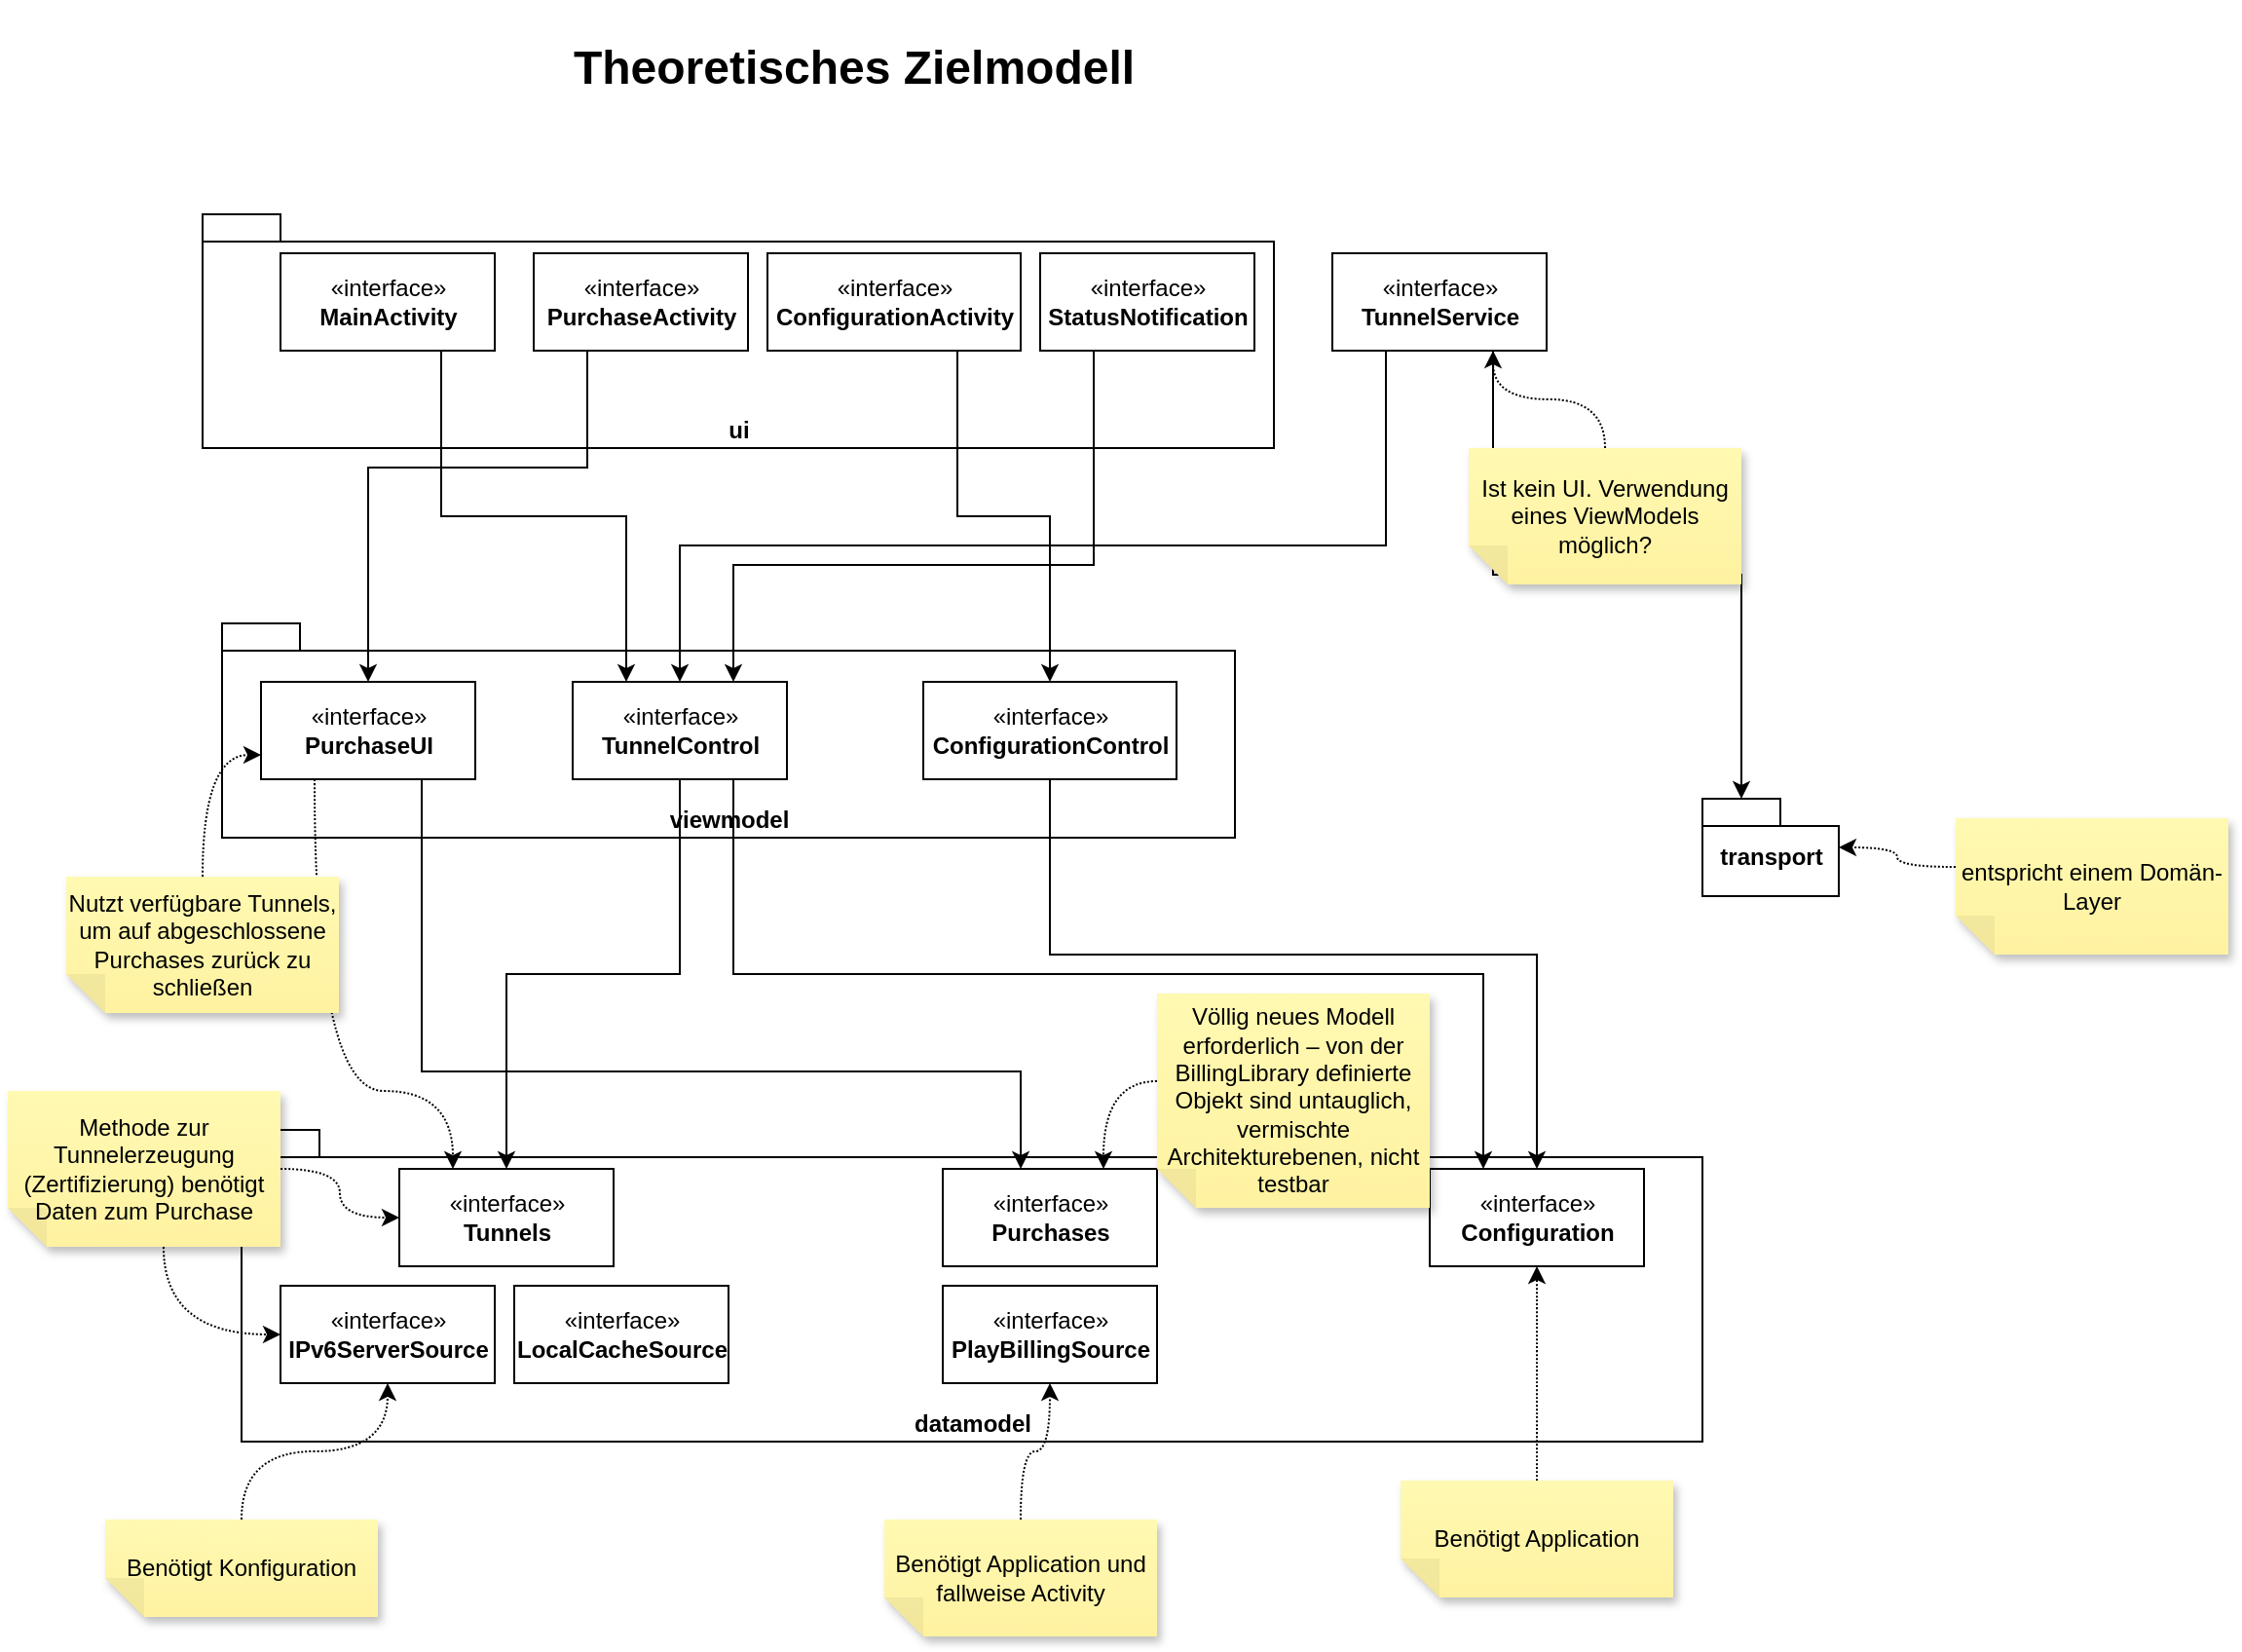 <mxfile version="20.2.8" type="github">
  <diagram id="o7I3N-o217Z4OOPUDSwU" name="Seite-1">
    <mxGraphModel dx="1722" dy="1681" grid="1" gridSize="10" guides="1" tooltips="1" connect="1" arrows="1" fold="1" page="1" pageScale="1" pageWidth="827" pageHeight="1169" math="0" shadow="0">
      <root>
        <mxCell id="0" />
        <mxCell id="1" parent="0" />
        <mxCell id="dw6TT80Dy1lUU0UcYl-6-1" value="&lt;div&gt;datamodel&lt;/div&gt;" style="shape=folder;fontStyle=1;spacingTop=10;tabWidth=40;tabHeight=14;tabPosition=left;html=1;verticalAlign=bottom;" parent="1" vertex="1">
          <mxGeometry x="100" y="160" width="750" height="160" as="geometry" />
        </mxCell>
        <mxCell id="dw6TT80Dy1lUU0UcYl-6-2" value="&lt;div&gt;«interface»&lt;b&gt;&lt;br&gt;&lt;/b&gt;&lt;/div&gt;&lt;div&gt;&lt;b&gt;Tunnels&lt;/b&gt;&lt;/div&gt;" style="html=1;" parent="1" vertex="1">
          <mxGeometry x="181" y="180" width="110" height="50" as="geometry" />
        </mxCell>
        <mxCell id="dw6TT80Dy1lUU0UcYl-6-3" value="&lt;div&gt;«interface»&lt;b&gt;&lt;br&gt;&lt;/b&gt;&lt;/div&gt;&lt;div&gt;&lt;b&gt;Purchases&lt;/b&gt;&lt;/div&gt;" style="html=1;" parent="1" vertex="1">
          <mxGeometry x="460" y="180" width="110" height="50" as="geometry" />
        </mxCell>
        <mxCell id="dw6TT80Dy1lUU0UcYl-6-4" value="viewmodel" style="shape=folder;fontStyle=1;spacingTop=10;tabWidth=40;tabHeight=14;tabPosition=left;html=1;verticalAlign=bottom;" parent="1" vertex="1">
          <mxGeometry x="90" y="-100" width="520" height="110" as="geometry" />
        </mxCell>
        <mxCell id="dw6TT80Dy1lUU0UcYl-6-18" style="edgeStyle=orthogonalEdgeStyle;rounded=0;orthogonalLoop=1;jettySize=auto;html=1;exitX=0.75;exitY=1;exitDx=0;exitDy=0;entryX=0.364;entryY=0;entryDx=0;entryDy=0;entryPerimeter=0;" parent="1" source="dw6TT80Dy1lUU0UcYl-6-5" target="dw6TT80Dy1lUU0UcYl-6-3" edge="1">
          <mxGeometry relative="1" as="geometry">
            <Array as="points">
              <mxPoint x="193" y="130" />
              <mxPoint x="500" y="130" />
            </Array>
          </mxGeometry>
        </mxCell>
        <mxCell id="dw6TT80Dy1lUU0UcYl-6-19" style="edgeStyle=orthogonalEdgeStyle;orthogonalLoop=1;jettySize=auto;html=1;exitX=0.25;exitY=1;exitDx=0;exitDy=0;entryX=0.25;entryY=0;entryDx=0;entryDy=0;curved=1;dashed=1;dashPattern=1 1;" parent="1" source="dw6TT80Dy1lUU0UcYl-6-5" target="dw6TT80Dy1lUU0UcYl-6-2" edge="1">
          <mxGeometry relative="1" as="geometry">
            <Array as="points">
              <mxPoint x="138" y="140" />
              <mxPoint x="209" y="140" />
            </Array>
          </mxGeometry>
        </mxCell>
        <mxCell id="dw6TT80Dy1lUU0UcYl-6-5" value="&lt;div&gt;«interface»&lt;b&gt;&lt;br&gt;&lt;/b&gt;&lt;/div&gt;&lt;div&gt;&lt;b&gt;PurchaseUI&lt;/b&gt;&lt;/div&gt;" style="html=1;" parent="1" vertex="1">
          <mxGeometry x="110" y="-70" width="110" height="50" as="geometry" />
        </mxCell>
        <mxCell id="dw6TT80Dy1lUU0UcYl-6-16" style="edgeStyle=orthogonalEdgeStyle;rounded=0;orthogonalLoop=1;jettySize=auto;html=1;exitX=0.5;exitY=1;exitDx=0;exitDy=0;" parent="1" source="dw6TT80Dy1lUU0UcYl-6-6" target="dw6TT80Dy1lUU0UcYl-6-2" edge="1">
          <mxGeometry relative="1" as="geometry" />
        </mxCell>
        <mxCell id="dw6TT80Dy1lUU0UcYl-6-17" style="edgeStyle=orthogonalEdgeStyle;rounded=0;orthogonalLoop=1;jettySize=auto;html=1;exitX=0.75;exitY=1;exitDx=0;exitDy=0;entryX=0.25;entryY=0;entryDx=0;entryDy=0;" parent="1" source="dw6TT80Dy1lUU0UcYl-6-6" target="dw6TT80Dy1lUU0UcYl-6-14" edge="1">
          <mxGeometry relative="1" as="geometry" />
        </mxCell>
        <mxCell id="dw6TT80Dy1lUU0UcYl-6-6" value="&lt;div&gt;«interface»&lt;b&gt;&lt;br&gt;&lt;/b&gt;&lt;/div&gt;&lt;div&gt;&lt;b&gt;TunnelControl&lt;/b&gt;&lt;/div&gt;" style="html=1;" parent="1" vertex="1">
          <mxGeometry x="270" y="-70" width="110" height="50" as="geometry" />
        </mxCell>
        <mxCell id="dw6TT80Dy1lUU0UcYl-6-7" value="ui" style="shape=folder;fontStyle=1;spacingTop=10;tabWidth=40;tabHeight=14;tabPosition=left;html=1;verticalAlign=bottom;" parent="1" vertex="1">
          <mxGeometry x="80" y="-310" width="550" height="120" as="geometry" />
        </mxCell>
        <mxCell id="dw6TT80Dy1lUU0UcYl-6-21" style="edgeStyle=orthogonalEdgeStyle;rounded=0;orthogonalLoop=1;jettySize=auto;html=1;exitX=0.25;exitY=1;exitDx=0;exitDy=0;entryX=0.5;entryY=0;entryDx=0;entryDy=0;" parent="1" source="dw6TT80Dy1lUU0UcYl-6-8" target="dw6TT80Dy1lUU0UcYl-6-5" edge="1">
          <mxGeometry relative="1" as="geometry">
            <Array as="points">
              <mxPoint x="278" y="-180" />
              <mxPoint x="165" y="-180" />
            </Array>
          </mxGeometry>
        </mxCell>
        <mxCell id="dw6TT80Dy1lUU0UcYl-6-8" value="&lt;div&gt;«interface»&lt;b&gt;&lt;br&gt;&lt;/b&gt;&lt;/div&gt;&lt;div&gt;&lt;b&gt;PurchaseActivity&lt;/b&gt;&lt;/div&gt;" style="html=1;" parent="1" vertex="1">
          <mxGeometry x="250" y="-290" width="110" height="50" as="geometry" />
        </mxCell>
        <mxCell id="dw6TT80Dy1lUU0UcYl-6-20" style="edgeStyle=orthogonalEdgeStyle;rounded=0;orthogonalLoop=1;jettySize=auto;html=1;exitX=0.75;exitY=1;exitDx=0;exitDy=0;entryX=0.25;entryY=0;entryDx=0;entryDy=0;" parent="1" source="dw6TT80Dy1lUU0UcYl-6-9" target="dw6TT80Dy1lUU0UcYl-6-6" edge="1">
          <mxGeometry relative="1" as="geometry" />
        </mxCell>
        <mxCell id="dw6TT80Dy1lUU0UcYl-6-9" value="&lt;div&gt;«interface»&lt;b&gt;&lt;br&gt;&lt;/b&gt;&lt;/div&gt;&lt;div&gt;&lt;b&gt;MainActivity&lt;/b&gt;&lt;/div&gt;" style="html=1;" parent="1" vertex="1">
          <mxGeometry x="120" y="-290" width="110" height="50" as="geometry" />
        </mxCell>
        <mxCell id="dw6TT80Dy1lUU0UcYl-6-22" style="edgeStyle=orthogonalEdgeStyle;rounded=0;orthogonalLoop=1;jettySize=auto;html=1;exitX=0.75;exitY=1;exitDx=0;exitDy=0;" parent="1" source="dw6TT80Dy1lUU0UcYl-6-10" target="dw6TT80Dy1lUU0UcYl-6-13" edge="1">
          <mxGeometry relative="1" as="geometry" />
        </mxCell>
        <mxCell id="dw6TT80Dy1lUU0UcYl-6-10" value="&lt;div&gt;«interface»&lt;b&gt;&lt;br&gt;&lt;/b&gt;&lt;/div&gt;&lt;div&gt;&lt;b&gt;ConfigurationActivity&lt;/b&gt;&lt;/div&gt;" style="html=1;" parent="1" vertex="1">
          <mxGeometry x="370" y="-290" width="130" height="50" as="geometry" />
        </mxCell>
        <mxCell id="dw6TT80Dy1lUU0UcYl-6-23" style="edgeStyle=orthogonalEdgeStyle;rounded=0;orthogonalLoop=1;jettySize=auto;html=1;exitX=0.25;exitY=1;exitDx=0;exitDy=0;entryX=0.5;entryY=0;entryDx=0;entryDy=0;" parent="1" source="dw6TT80Dy1lUU0UcYl-6-11" target="dw6TT80Dy1lUU0UcYl-6-6" edge="1">
          <mxGeometry relative="1" as="geometry">
            <Array as="points">
              <mxPoint x="688" y="-140" />
              <mxPoint x="325" y="-140" />
            </Array>
          </mxGeometry>
        </mxCell>
        <mxCell id="wWkgI44ohLUWY7jAjasu-2" style="edgeStyle=orthogonalEdgeStyle;rounded=0;orthogonalLoop=1;jettySize=auto;html=1;exitX=0.75;exitY=1;exitDx=0;exitDy=0;entryX=0;entryY=0;entryDx=20;entryDy=0;entryPerimeter=0;" edge="1" parent="1" source="dw6TT80Dy1lUU0UcYl-6-11" target="wWkgI44ohLUWY7jAjasu-1">
          <mxGeometry relative="1" as="geometry" />
        </mxCell>
        <mxCell id="dw6TT80Dy1lUU0UcYl-6-11" value="&lt;div&gt;«interface»&lt;b&gt;&lt;br&gt;&lt;/b&gt;&lt;/div&gt;&lt;div&gt;&lt;b&gt;TunnelService&lt;/b&gt;&lt;/div&gt;" style="html=1;" parent="1" vertex="1">
          <mxGeometry x="660" y="-290" width="110" height="50" as="geometry" />
        </mxCell>
        <mxCell id="dw6TT80Dy1lUU0UcYl-6-24" style="edgeStyle=orthogonalEdgeStyle;rounded=0;orthogonalLoop=1;jettySize=auto;html=1;exitX=0.25;exitY=1;exitDx=0;exitDy=0;entryX=0.75;entryY=0;entryDx=0;entryDy=0;" parent="1" source="dw6TT80Dy1lUU0UcYl-6-12" target="dw6TT80Dy1lUU0UcYl-6-6" edge="1">
          <mxGeometry relative="1" as="geometry">
            <Array as="points">
              <mxPoint x="538" y="-130" />
              <mxPoint x="353" y="-130" />
            </Array>
          </mxGeometry>
        </mxCell>
        <mxCell id="dw6TT80Dy1lUU0UcYl-6-12" value="&lt;div&gt;«interface»&lt;b&gt;&lt;br&gt;&lt;/b&gt;&lt;/div&gt;&lt;div&gt;&lt;b&gt;StatusNotification&lt;/b&gt;&lt;/div&gt;" style="html=1;" parent="1" vertex="1">
          <mxGeometry x="510" y="-290" width="110" height="50" as="geometry" />
        </mxCell>
        <mxCell id="dw6TT80Dy1lUU0UcYl-6-15" style="edgeStyle=orthogonalEdgeStyle;rounded=0;orthogonalLoop=1;jettySize=auto;html=1;exitX=0.5;exitY=1;exitDx=0;exitDy=0;" parent="1" source="dw6TT80Dy1lUU0UcYl-6-13" target="dw6TT80Dy1lUU0UcYl-6-14" edge="1">
          <mxGeometry relative="1" as="geometry">
            <Array as="points">
              <mxPoint x="515" y="70" />
              <mxPoint x="765" y="70" />
            </Array>
          </mxGeometry>
        </mxCell>
        <mxCell id="dw6TT80Dy1lUU0UcYl-6-13" value="&lt;div&gt;«interface»&lt;b&gt;&lt;br&gt;&lt;/b&gt;&lt;/div&gt;&lt;div&gt;&lt;b&gt;ConfigurationControl&lt;/b&gt;&lt;/div&gt;" style="html=1;" parent="1" vertex="1">
          <mxGeometry x="450" y="-70" width="130" height="50" as="geometry" />
        </mxCell>
        <mxCell id="dw6TT80Dy1lUU0UcYl-6-14" value="&lt;div&gt;«interface»&lt;/div&gt;&lt;div&gt;&lt;b&gt;Configuration&lt;/b&gt;&lt;/div&gt;" style="html=1;" parent="1" vertex="1">
          <mxGeometry x="710" y="180" width="110" height="50" as="geometry" />
        </mxCell>
        <mxCell id="dw6TT80Dy1lUU0UcYl-6-25" value="&lt;h1&gt;Theoretisches Zielmodell&lt;/h1&gt;" style="text;html=1;resizable=0;autosize=1;align=center;verticalAlign=middle;points=[];fillColor=none;strokeColor=none;rounded=0;" parent="1" vertex="1">
          <mxGeometry x="259" y="-420" width="310" height="70" as="geometry" />
        </mxCell>
        <mxCell id="LbMioLLAjc6GTvGRFVWS-1" value="&lt;div&gt;«interface»&lt;/div&gt;&lt;div&gt;&lt;b&gt;PlayBillingSource&lt;/b&gt;&lt;br&gt;&lt;/div&gt;" style="html=1;" parent="1" vertex="1">
          <mxGeometry x="460" y="240" width="110" height="50" as="geometry" />
        </mxCell>
        <mxCell id="LbMioLLAjc6GTvGRFVWS-2" value="&lt;div&gt;«interface»&lt;/div&gt;&lt;div&gt;&lt;b&gt;IPv6ServerSource&lt;/b&gt;&lt;br&gt;&lt;/div&gt;" style="html=1;" parent="1" vertex="1">
          <mxGeometry x="120" y="240" width="110" height="50" as="geometry" />
        </mxCell>
        <mxCell id="LbMioLLAjc6GTvGRFVWS-3" value="&lt;div&gt;«interface»&lt;/div&gt;&lt;div&gt;&lt;b&gt;LocalCacheSource&lt;/b&gt;&lt;br&gt;&lt;/div&gt;" style="html=1;" parent="1" vertex="1">
          <mxGeometry x="240" y="240" width="110" height="50" as="geometry" />
        </mxCell>
        <mxCell id="LbMioLLAjc6GTvGRFVWS-5" style="edgeStyle=orthogonalEdgeStyle;orthogonalLoop=1;jettySize=auto;html=1;exitX=0.5;exitY=1;exitDx=0;exitDy=0;exitPerimeter=0;curved=1;dashed=1;dashPattern=1 1;" parent="1" source="LbMioLLAjc6GTvGRFVWS-4" target="LbMioLLAjc6GTvGRFVWS-2" edge="1">
          <mxGeometry relative="1" as="geometry" />
        </mxCell>
        <mxCell id="LbMioLLAjc6GTvGRFVWS-4" value="Benötigt Konfiguration" style="shape=note;whiteSpace=wrap;html=1;backgroundOutline=1;fontColor=#000000;darkOpacity=0.05;fillColor=#FFF9B2;strokeColor=none;fillStyle=solid;direction=west;gradientDirection=north;gradientColor=#FFF2A1;shadow=1;size=20;pointerEvents=1;" parent="1" vertex="1">
          <mxGeometry x="30" y="360" width="140" height="50" as="geometry" />
        </mxCell>
        <mxCell id="LbMioLLAjc6GTvGRFVWS-7" style="edgeStyle=orthogonalEdgeStyle;orthogonalLoop=1;jettySize=auto;html=1;exitX=0.5;exitY=1;exitDx=0;exitDy=0;exitPerimeter=0;curved=1;dashed=1;dashPattern=1 1;" parent="1" source="LbMioLLAjc6GTvGRFVWS-6" target="LbMioLLAjc6GTvGRFVWS-1" edge="1">
          <mxGeometry relative="1" as="geometry" />
        </mxCell>
        <mxCell id="LbMioLLAjc6GTvGRFVWS-6" value="Benötigt Application und fallweise Activity" style="shape=note;whiteSpace=wrap;html=1;backgroundOutline=1;fontColor=#000000;darkOpacity=0.05;fillColor=#FFF9B2;strokeColor=none;fillStyle=solid;direction=west;gradientDirection=north;gradientColor=#FFF2A1;shadow=1;size=20;pointerEvents=1;" parent="1" vertex="1">
          <mxGeometry x="430" y="360" width="140" height="60" as="geometry" />
        </mxCell>
        <mxCell id="LbMioLLAjc6GTvGRFVWS-9" style="edgeStyle=orthogonalEdgeStyle;orthogonalLoop=1;jettySize=auto;html=1;exitX=0.5;exitY=1;exitDx=0;exitDy=0;exitPerimeter=0;curved=1;dashed=1;dashPattern=1 1;" parent="1" source="LbMioLLAjc6GTvGRFVWS-8" target="dw6TT80Dy1lUU0UcYl-6-14" edge="1">
          <mxGeometry relative="1" as="geometry" />
        </mxCell>
        <mxCell id="LbMioLLAjc6GTvGRFVWS-8" value="Benötigt Application" style="shape=note;whiteSpace=wrap;html=1;backgroundOutline=1;fontColor=#000000;darkOpacity=0.05;fillColor=#FFF9B2;strokeColor=none;fillStyle=solid;direction=west;gradientDirection=north;gradientColor=#FFF2A1;shadow=1;size=20;pointerEvents=1;" parent="1" vertex="1">
          <mxGeometry x="695" y="340" width="140" height="60" as="geometry" />
        </mxCell>
        <mxCell id="LbMioLLAjc6GTvGRFVWS-11" style="edgeStyle=orthogonalEdgeStyle;orthogonalLoop=1;jettySize=auto;html=1;exitX=0.5;exitY=1;exitDx=0;exitDy=0;exitPerimeter=0;entryX=0;entryY=0.75;entryDx=0;entryDy=0;curved=1;dashed=1;dashPattern=1 1;" parent="1" source="LbMioLLAjc6GTvGRFVWS-10" target="dw6TT80Dy1lUU0UcYl-6-5" edge="1">
          <mxGeometry relative="1" as="geometry" />
        </mxCell>
        <mxCell id="LbMioLLAjc6GTvGRFVWS-10" value="Nutzt verfügbare Tunnels, um auf abgeschlossene Purchases zurück zu schließen" style="shape=note;whiteSpace=wrap;html=1;backgroundOutline=1;fontColor=#000000;darkOpacity=0.05;fillColor=#FFF9B2;strokeColor=none;fillStyle=solid;direction=west;gradientDirection=north;gradientColor=#FFF2A1;shadow=1;size=20;pointerEvents=1;" parent="1" vertex="1">
          <mxGeometry x="10" y="30" width="140" height="70" as="geometry" />
        </mxCell>
        <mxCell id="LbMioLLAjc6GTvGRFVWS-13" style="edgeStyle=orthogonalEdgeStyle;orthogonalLoop=1;jettySize=auto;html=1;exitX=0;exitY=0.5;exitDx=0;exitDy=0;exitPerimeter=0;entryX=0;entryY=0.5;entryDx=0;entryDy=0;curved=1;dashed=1;dashPattern=1 1;" parent="1" source="LbMioLLAjc6GTvGRFVWS-12" target="dw6TT80Dy1lUU0UcYl-6-2" edge="1">
          <mxGeometry relative="1" as="geometry" />
        </mxCell>
        <mxCell id="LbMioLLAjc6GTvGRFVWS-14" style="edgeStyle=orthogonalEdgeStyle;orthogonalLoop=1;jettySize=auto;html=1;exitX=0;exitY=0;exitDx=60;exitDy=0;exitPerimeter=0;entryX=0;entryY=0.5;entryDx=0;entryDy=0;curved=1;dashed=1;dashPattern=1 1;" parent="1" source="LbMioLLAjc6GTvGRFVWS-12" target="LbMioLLAjc6GTvGRFVWS-2" edge="1">
          <mxGeometry relative="1" as="geometry" />
        </mxCell>
        <mxCell id="LbMioLLAjc6GTvGRFVWS-12" value="Methode zur Tunnelerzeugung (Zertifizierung) benötigt Daten zum Purchase" style="shape=note;whiteSpace=wrap;html=1;backgroundOutline=1;fontColor=#000000;darkOpacity=0.05;fillColor=#FFF9B2;strokeColor=none;fillStyle=solid;direction=west;gradientDirection=north;gradientColor=#FFF2A1;shadow=1;size=20;pointerEvents=1;" parent="1" vertex="1">
          <mxGeometry x="-20" y="140" width="140" height="80" as="geometry" />
        </mxCell>
        <mxCell id="LbMioLLAjc6GTvGRFVWS-16" style="edgeStyle=orthogonalEdgeStyle;orthogonalLoop=1;jettySize=auto;html=1;exitX=0;exitY=0;exitDx=140;exitDy=65;exitPerimeter=0;entryX=0.75;entryY=0;entryDx=0;entryDy=0;curved=1;dashed=1;dashPattern=1 1;" parent="1" source="LbMioLLAjc6GTvGRFVWS-15" target="dw6TT80Dy1lUU0UcYl-6-3" edge="1">
          <mxGeometry relative="1" as="geometry" />
        </mxCell>
        <mxCell id="LbMioLLAjc6GTvGRFVWS-15" value="Völlig neues Modell erforderlich – von der BillingLibrary definierte Objekt sind untauglich, vermischte Architekturebenen, nicht testbar" style="shape=note;whiteSpace=wrap;html=1;backgroundOutline=1;fontColor=#000000;darkOpacity=0.05;fillColor=#FFF9B2;strokeColor=none;fillStyle=solid;direction=west;gradientDirection=north;gradientColor=#FFF2A1;shadow=1;size=20;pointerEvents=1;" parent="1" vertex="1">
          <mxGeometry x="570" y="90" width="140" height="110" as="geometry" />
        </mxCell>
        <mxCell id="LbMioLLAjc6GTvGRFVWS-18" style="edgeStyle=orthogonalEdgeStyle;curved=1;orthogonalLoop=1;jettySize=auto;html=1;exitX=0.5;exitY=1;exitDx=0;exitDy=0;exitPerimeter=0;entryX=0.75;entryY=1;entryDx=0;entryDy=0;dashed=1;dashPattern=1 1;" parent="1" source="LbMioLLAjc6GTvGRFVWS-17" target="dw6TT80Dy1lUU0UcYl-6-11" edge="1">
          <mxGeometry relative="1" as="geometry" />
        </mxCell>
        <mxCell id="LbMioLLAjc6GTvGRFVWS-17" value="Ist kein UI. Verwendung eines ViewModels möglich?" style="shape=note;whiteSpace=wrap;html=1;backgroundOutline=1;fontColor=#000000;darkOpacity=0.05;fillColor=#FFF9B2;strokeColor=none;fillStyle=solid;direction=west;gradientDirection=north;gradientColor=#FFF2A1;shadow=1;size=20;pointerEvents=1;" parent="1" vertex="1">
          <mxGeometry x="730" y="-190" width="140" height="70" as="geometry" />
        </mxCell>
        <mxCell id="wWkgI44ohLUWY7jAjasu-1" value="transport" style="shape=folder;fontStyle=1;spacingTop=10;tabWidth=40;tabHeight=14;tabPosition=left;html=1;" vertex="1" parent="1">
          <mxGeometry x="850" y="-10" width="70" height="50" as="geometry" />
        </mxCell>
        <mxCell id="wWkgI44ohLUWY7jAjasu-4" style="edgeStyle=orthogonalEdgeStyle;orthogonalLoop=1;jettySize=auto;html=1;exitX=0;exitY=0;exitDx=140;exitDy=45;exitPerimeter=0;curved=1;dashed=1;dashPattern=1 1;" edge="1" parent="1" source="wWkgI44ohLUWY7jAjasu-3" target="wWkgI44ohLUWY7jAjasu-1">
          <mxGeometry relative="1" as="geometry" />
        </mxCell>
        <mxCell id="wWkgI44ohLUWY7jAjasu-3" value="entspricht einem Domän-Layer" style="shape=note;whiteSpace=wrap;html=1;backgroundOutline=1;fontColor=#000000;darkOpacity=0.05;fillColor=#FFF9B2;strokeColor=none;fillStyle=solid;direction=west;gradientDirection=north;gradientColor=#FFF2A1;shadow=1;size=20;pointerEvents=1;" vertex="1" parent="1">
          <mxGeometry x="980" width="140" height="70" as="geometry" />
        </mxCell>
      </root>
    </mxGraphModel>
  </diagram>
</mxfile>
